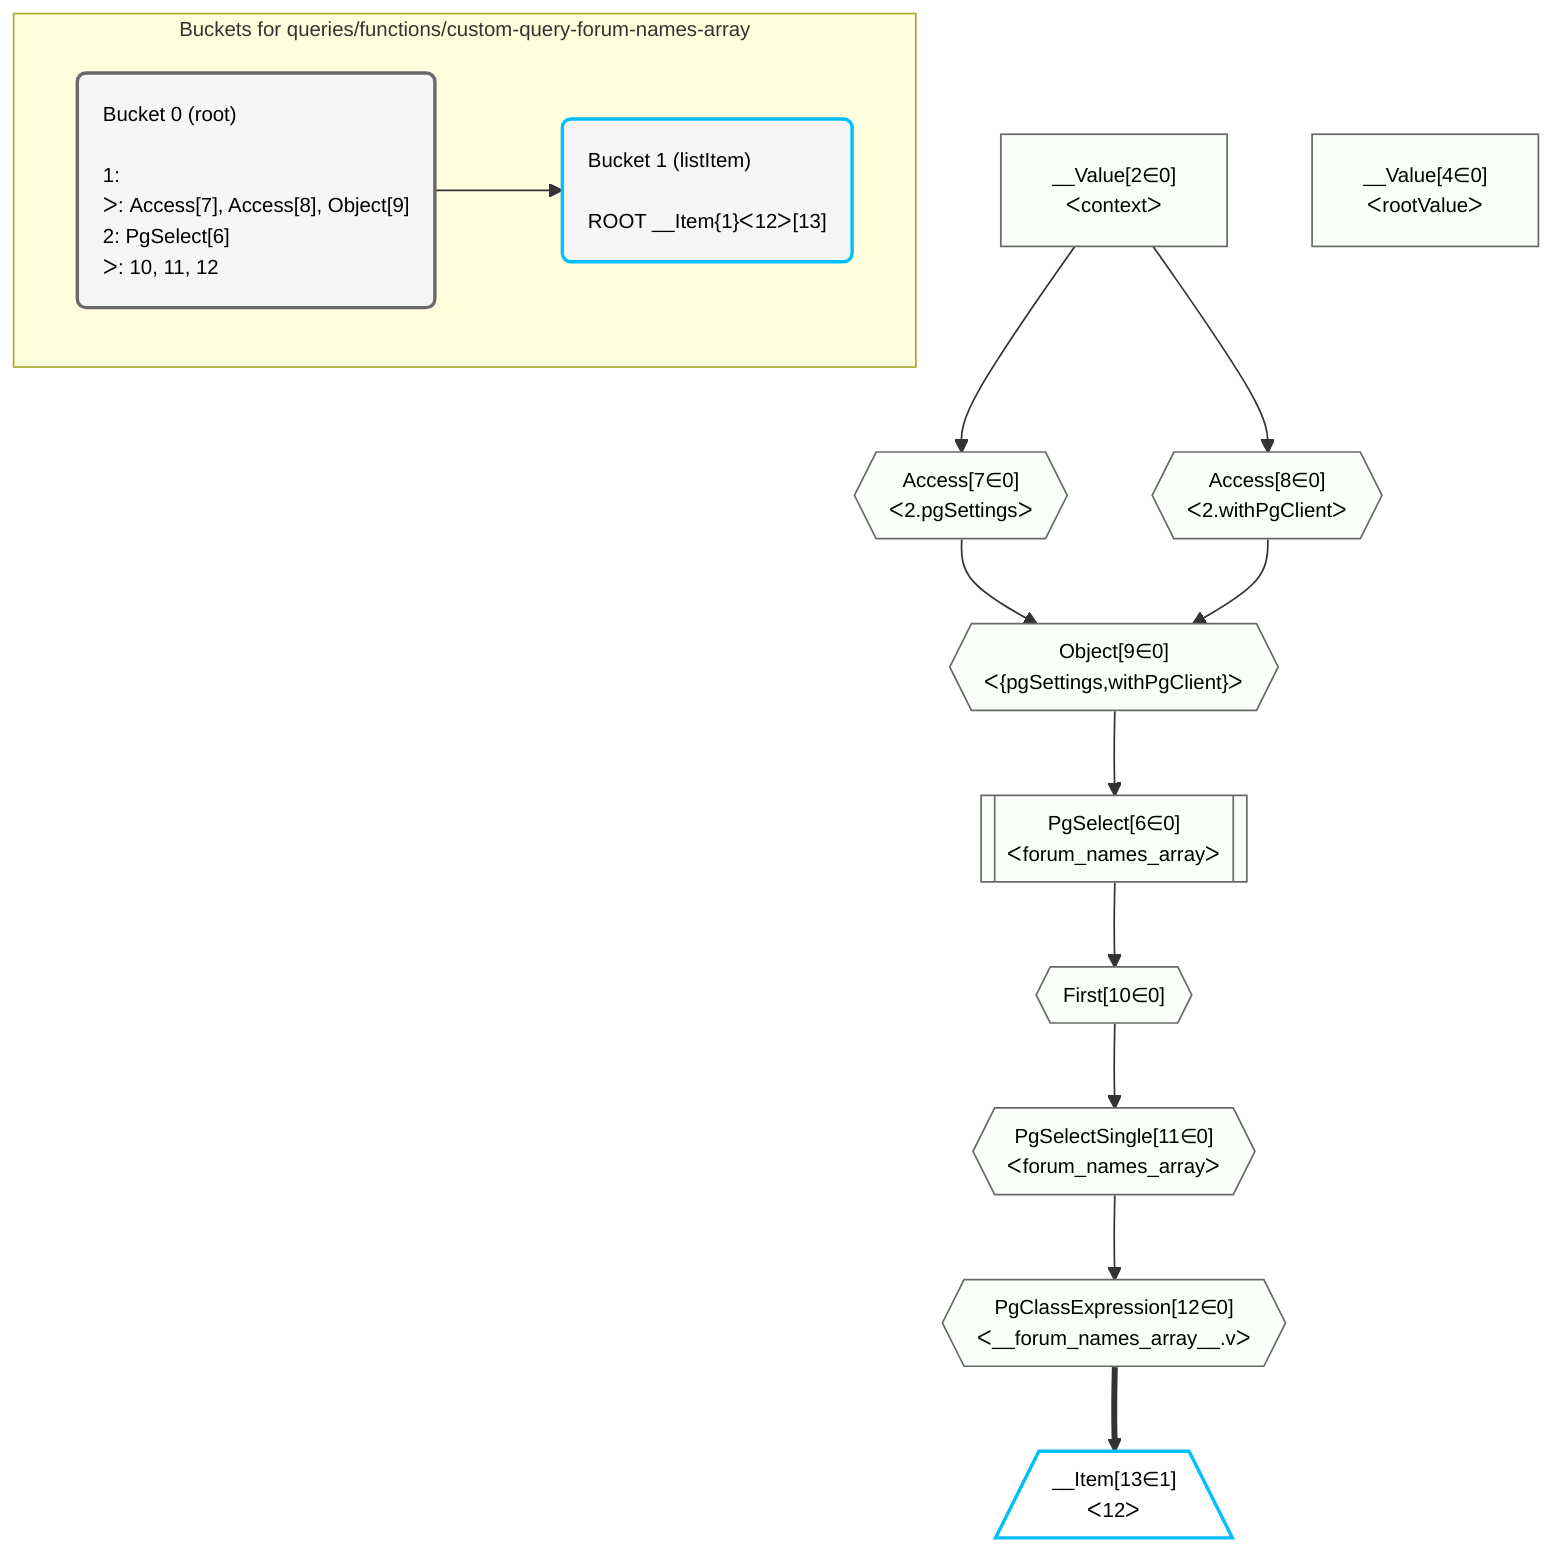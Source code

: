 %%{init: {'themeVariables': { 'fontSize': '12px'}}}%%
graph TD
    classDef path fill:#eee,stroke:#000,color:#000
    classDef plan fill:#fff,stroke-width:1px,color:#000
    classDef itemplan fill:#fff,stroke-width:2px,color:#000
    classDef unbatchedplan fill:#dff,stroke-width:1px,color:#000
    classDef sideeffectplan fill:#fcc,stroke-width:2px,color:#000
    classDef bucket fill:#f6f6f6,color:#000,stroke-width:2px,text-align:left


    %% plan dependencies
    Object9{{"Object[9∈0]<br />ᐸ{pgSettings,withPgClient}ᐳ"}}:::plan
    Access7{{"Access[7∈0]<br />ᐸ2.pgSettingsᐳ"}}:::plan
    Access8{{"Access[8∈0]<br />ᐸ2.withPgClientᐳ"}}:::plan
    Access7 & Access8 --> Object9
    PgSelect6[["PgSelect[6∈0]<br />ᐸforum_names_arrayᐳ"]]:::plan
    Object9 --> PgSelect6
    __Value2["__Value[2∈0]<br />ᐸcontextᐳ"]:::plan
    __Value2 --> Access7
    __Value2 --> Access8
    First10{{"First[10∈0]"}}:::plan
    PgSelect6 --> First10
    PgSelectSingle11{{"PgSelectSingle[11∈0]<br />ᐸforum_names_arrayᐳ"}}:::plan
    First10 --> PgSelectSingle11
    PgClassExpression12{{"PgClassExpression[12∈0]<br />ᐸ__forum_names_array__.vᐳ"}}:::plan
    PgSelectSingle11 --> PgClassExpression12
    __Value4["__Value[4∈0]<br />ᐸrootValueᐳ"]:::plan
    __Item13[/"__Item[13∈1]<br />ᐸ12ᐳ"\]:::itemplan
    PgClassExpression12 ==> __Item13

    %% define steps

    subgraph "Buckets for queries/functions/custom-query-forum-names-array"
    Bucket0("Bucket 0 (root)<br /><br />1: <br />ᐳ: Access[7], Access[8], Object[9]<br />2: PgSelect[6]<br />ᐳ: 10, 11, 12"):::bucket
    classDef bucket0 stroke:#696969
    class Bucket0,__Value2,__Value4,PgSelect6,Access7,Access8,Object9,First10,PgSelectSingle11,PgClassExpression12 bucket0
    Bucket1("Bucket 1 (listItem)<br /><br />ROOT __Item{1}ᐸ12ᐳ[13]"):::bucket
    classDef bucket1 stroke:#00bfff
    class Bucket1,__Item13 bucket1
    Bucket0 --> Bucket1
    classDef unary fill:#fafffa,borderWidth:8px
    class Object9,PgSelect6,Access7,Access8,First10,PgSelectSingle11,PgClassExpression12,__Value2,__Value4 unary
    end